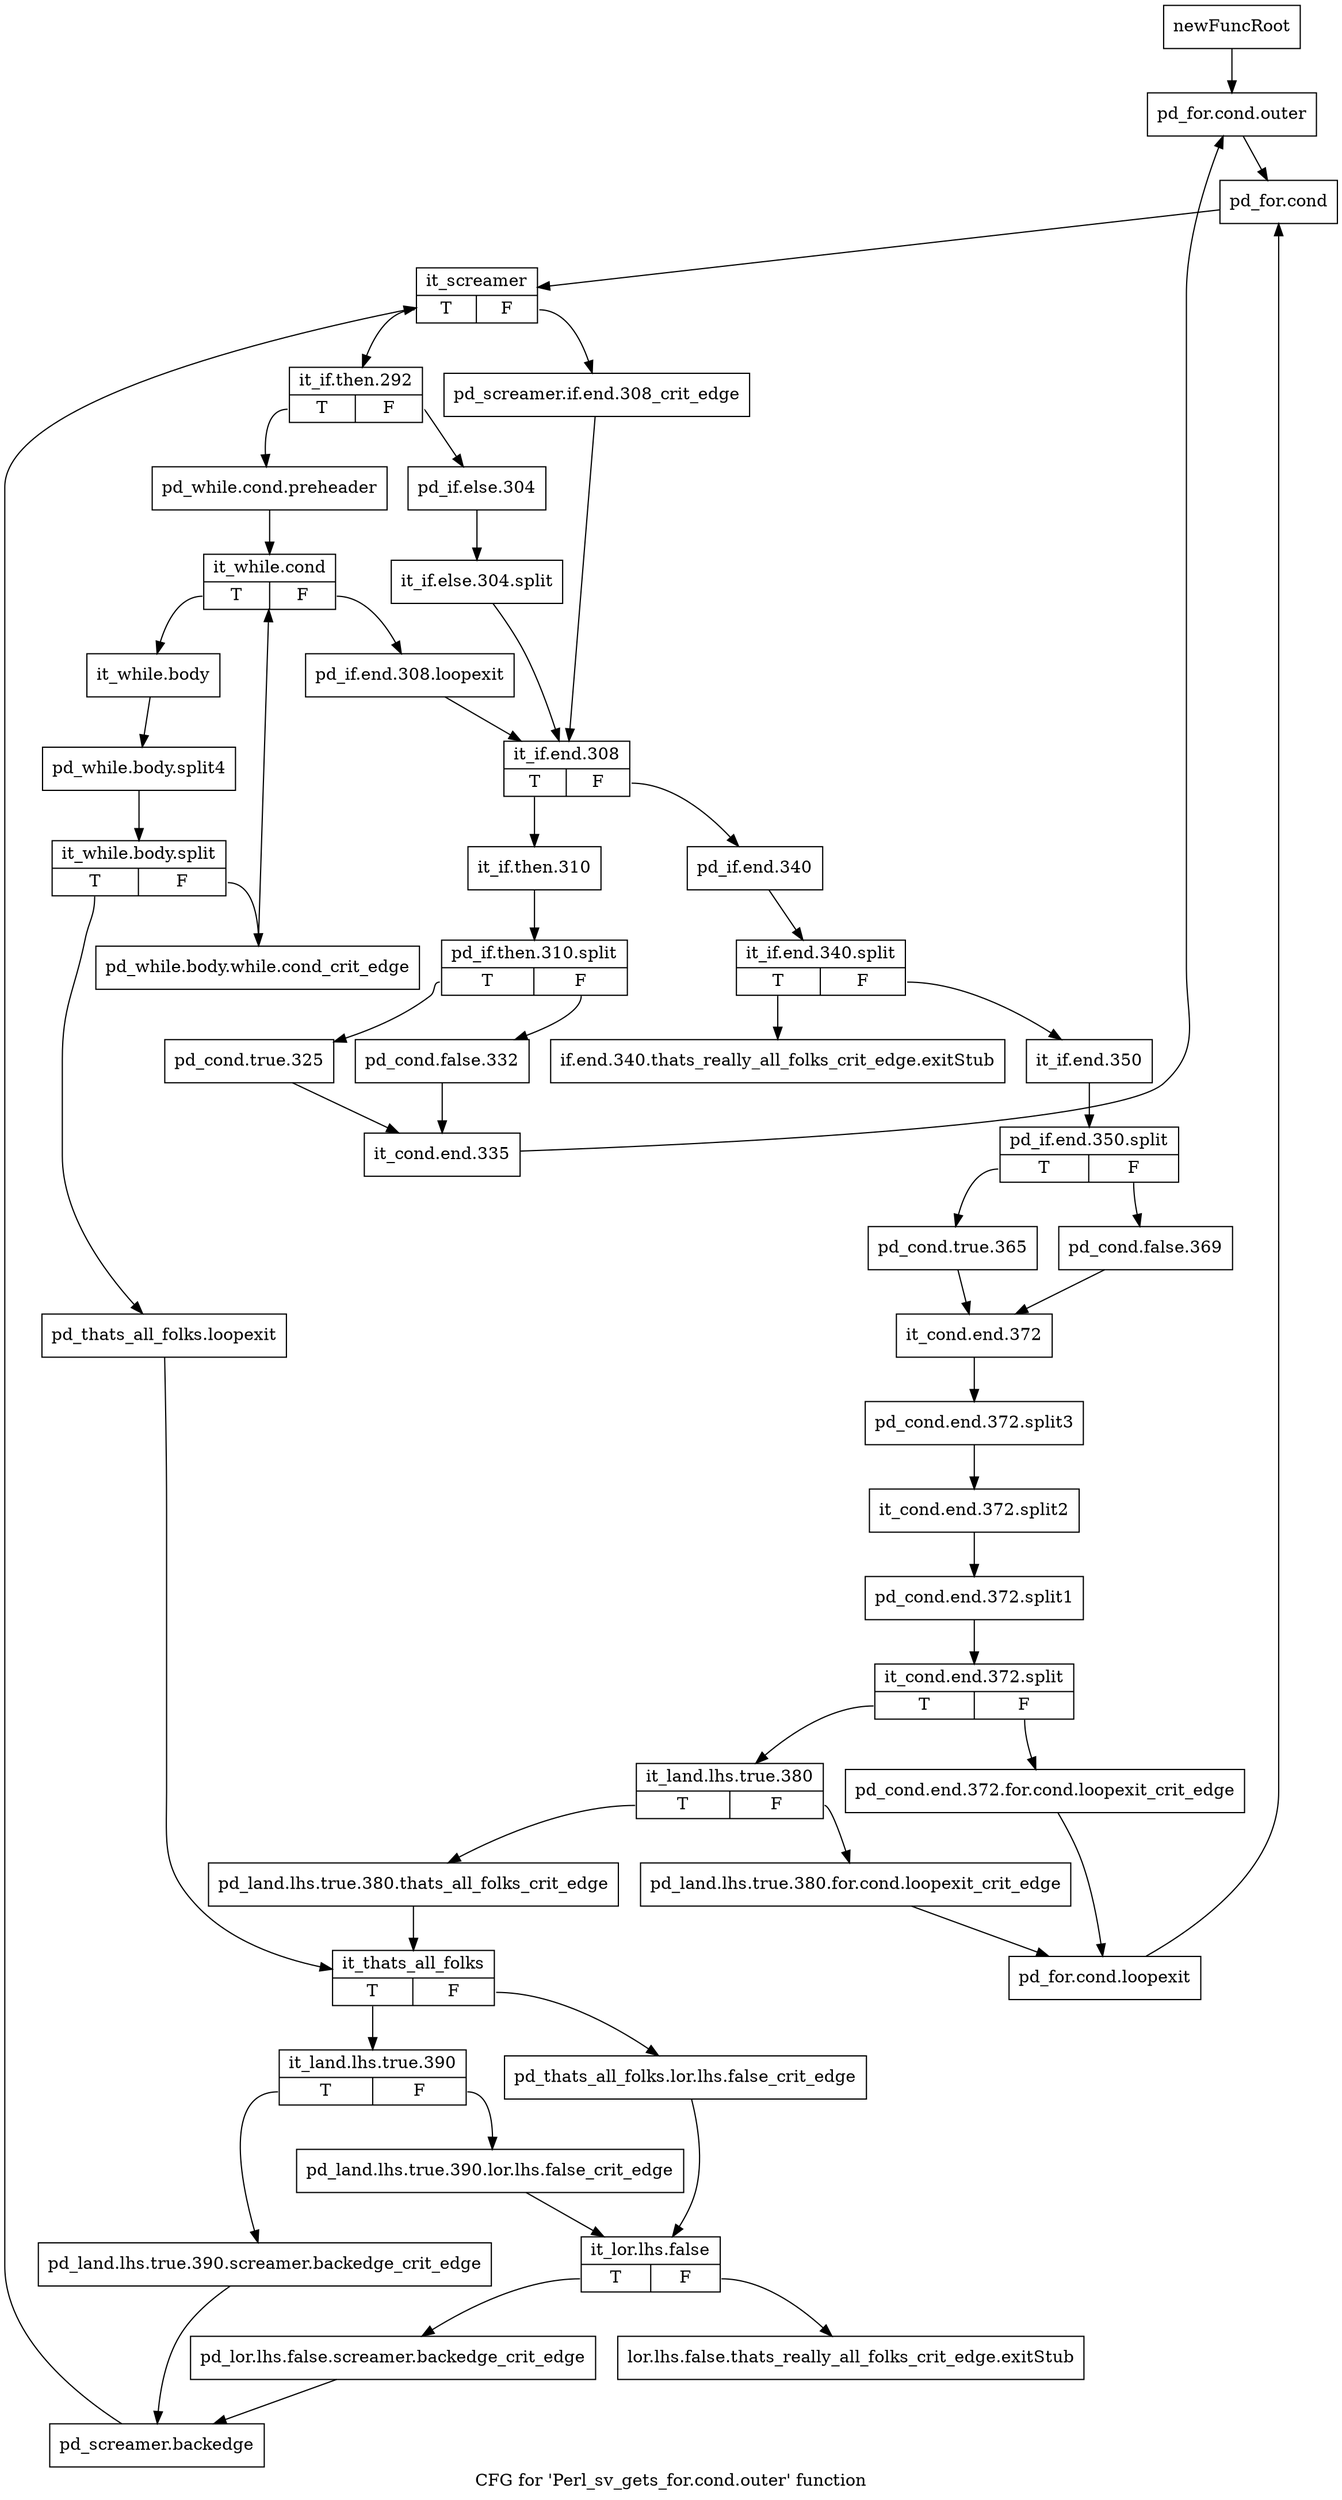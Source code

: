 digraph "CFG for 'Perl_sv_gets_for.cond.outer' function" {
	label="CFG for 'Perl_sv_gets_for.cond.outer' function";

	Node0x54954d0 [shape=record,label="{newFuncRoot}"];
	Node0x54954d0 -> Node0x54955c0;
	Node0x5495520 [shape=record,label="{if.end.340.thats_really_all_folks_crit_edge.exitStub}"];
	Node0x5495570 [shape=record,label="{lor.lhs.false.thats_really_all_folks_crit_edge.exitStub}"];
	Node0x54955c0 [shape=record,label="{pd_for.cond.outer}"];
	Node0x54955c0 -> Node0x5495610;
	Node0x5495610 [shape=record,label="{pd_for.cond}"];
	Node0x5495610 -> Node0x5495660;
	Node0x5495660 [shape=record,label="{it_screamer|{<s0>T|<s1>F}}"];
	Node0x5495660:s0 -> Node0x5495700;
	Node0x5495660:s1 -> Node0x54956b0;
	Node0x54956b0 [shape=record,label="{pd_screamer.if.end.308_crit_edge}"];
	Node0x54956b0 -> Node0x5495890;
	Node0x5495700 [shape=record,label="{it_if.then.292|{<s0>T|<s1>F}}"];
	Node0x5495700:s0 -> Node0x54957a0;
	Node0x5495700:s1 -> Node0x5495750;
	Node0x5495750 [shape=record,label="{pd_if.else.304}"];
	Node0x5495750 -> Node0x6e820e0;
	Node0x6e820e0 [shape=record,label="{it_if.else.304.split}"];
	Node0x6e820e0 -> Node0x5495890;
	Node0x54957a0 [shape=record,label="{pd_while.cond.preheader}"];
	Node0x54957a0 -> Node0x54957f0;
	Node0x54957f0 [shape=record,label="{it_while.cond|{<s0>T|<s1>F}}"];
	Node0x54957f0:s0 -> Node0x5495d40;
	Node0x54957f0:s1 -> Node0x5495840;
	Node0x5495840 [shape=record,label="{pd_if.end.308.loopexit}"];
	Node0x5495840 -> Node0x5495890;
	Node0x5495890 [shape=record,label="{it_if.end.308|{<s0>T|<s1>F}}"];
	Node0x5495890:s0 -> Node0x5495c00;
	Node0x5495890:s1 -> Node0x54958e0;
	Node0x54958e0 [shape=record,label="{pd_if.end.340}"];
	Node0x54958e0 -> Node0x6e81ad0;
	Node0x6e81ad0 [shape=record,label="{it_if.end.340.split|{<s0>T|<s1>F}}"];
	Node0x6e81ad0:s0 -> Node0x5495520;
	Node0x6e81ad0:s1 -> Node0x5495930;
	Node0x5495930 [shape=record,label="{it_if.end.350}"];
	Node0x5495930 -> Node0x6e81c50;
	Node0x6e81c50 [shape=record,label="{pd_if.end.350.split|{<s0>T|<s1>F}}"];
	Node0x6e81c50:s0 -> Node0x54959d0;
	Node0x6e81c50:s1 -> Node0x5495980;
	Node0x5495980 [shape=record,label="{pd_cond.false.369}"];
	Node0x5495980 -> Node0x5495a20;
	Node0x54959d0 [shape=record,label="{pd_cond.true.365}"];
	Node0x54959d0 -> Node0x5495a20;
	Node0x5495a20 [shape=record,label="{it_cond.end.372}"];
	Node0x5495a20 -> Node0x6e82130;
	Node0x6e82130 [shape=record,label="{pd_cond.end.372.split3}"];
	Node0x6e82130 -> Node0x6e815d0;
	Node0x6e815d0 [shape=record,label="{it_cond.end.372.split2}"];
	Node0x6e815d0 -> Node0x6e81bd0;
	Node0x6e81bd0 [shape=record,label="{pd_cond.end.372.split1}"];
	Node0x6e81bd0 -> Node0x6e81b50;
	Node0x6e81b50 [shape=record,label="{it_cond.end.372.split|{<s0>T|<s1>F}}"];
	Node0x6e81b50:s0 -> Node0x5495ac0;
	Node0x6e81b50:s1 -> Node0x5495a70;
	Node0x5495a70 [shape=record,label="{pd_cond.end.372.for.cond.loopexit_crit_edge}"];
	Node0x5495a70 -> Node0x5495b60;
	Node0x5495ac0 [shape=record,label="{it_land.lhs.true.380|{<s0>T|<s1>F}}"];
	Node0x5495ac0:s0 -> Node0x5495bb0;
	Node0x5495ac0:s1 -> Node0x5495b10;
	Node0x5495b10 [shape=record,label="{pd_land.lhs.true.380.for.cond.loopexit_crit_edge}"];
	Node0x5495b10 -> Node0x5495b60;
	Node0x5495b60 [shape=record,label="{pd_for.cond.loopexit}"];
	Node0x5495b60 -> Node0x5495610;
	Node0x5495bb0 [shape=record,label="{pd_land.lhs.true.380.thats_all_folks_crit_edge}"];
	Node0x5495bb0 -> Node0x5495e30;
	Node0x5495c00 [shape=record,label="{it_if.then.310}"];
	Node0x5495c00 -> Node0x6e82180;
	Node0x6e82180 [shape=record,label="{pd_if.then.310.split|{<s0>T|<s1>F}}"];
	Node0x6e82180:s0 -> Node0x5495ca0;
	Node0x6e82180:s1 -> Node0x5495c50;
	Node0x5495c50 [shape=record,label="{pd_cond.false.332}"];
	Node0x5495c50 -> Node0x5495cf0;
	Node0x5495ca0 [shape=record,label="{pd_cond.true.325}"];
	Node0x5495ca0 -> Node0x5495cf0;
	Node0x5495cf0 [shape=record,label="{it_cond.end.335}"];
	Node0x5495cf0 -> Node0x54955c0;
	Node0x5495d40 [shape=record,label="{it_while.body}"];
	Node0x5495d40 -> Node0x6e82200;
	Node0x6e82200 [shape=record,label="{pd_while.body.split4}"];
	Node0x6e82200 -> Node0x6e82280;
	Node0x6e82280 [shape=record,label="{it_while.body.split|{<s0>T|<s1>F}}"];
	Node0x6e82280:s0 -> Node0x5495de0;
	Node0x6e82280:s1 -> Node0x5495d90;
	Node0x5495d90 [shape=record,label="{pd_while.body.while.cond_crit_edge}"];
	Node0x5495d90 -> Node0x54957f0;
	Node0x5495de0 [shape=record,label="{pd_thats_all_folks.loopexit}"];
	Node0x5495de0 -> Node0x5495e30;
	Node0x5495e30 [shape=record,label="{it_thats_all_folks|{<s0>T|<s1>F}}"];
	Node0x5495e30:s0 -> Node0x5495ed0;
	Node0x5495e30:s1 -> Node0x5495e80;
	Node0x5495e80 [shape=record,label="{pd_thats_all_folks.lor.lhs.false_crit_edge}"];
	Node0x5495e80 -> Node0x5495f70;
	Node0x5495ed0 [shape=record,label="{it_land.lhs.true.390|{<s0>T|<s1>F}}"];
	Node0x5495ed0:s0 -> Node0x5496010;
	Node0x5495ed0:s1 -> Node0x5495f20;
	Node0x5495f20 [shape=record,label="{pd_land.lhs.true.390.lor.lhs.false_crit_edge}"];
	Node0x5495f20 -> Node0x5495f70;
	Node0x5495f70 [shape=record,label="{it_lor.lhs.false|{<s0>T|<s1>F}}"];
	Node0x5495f70:s0 -> Node0x5495fc0;
	Node0x5495f70:s1 -> Node0x5495570;
	Node0x5495fc0 [shape=record,label="{pd_lor.lhs.false.screamer.backedge_crit_edge}"];
	Node0x5495fc0 -> Node0x5496060;
	Node0x5496010 [shape=record,label="{pd_land.lhs.true.390.screamer.backedge_crit_edge}"];
	Node0x5496010 -> Node0x5496060;
	Node0x5496060 [shape=record,label="{pd_screamer.backedge}"];
	Node0x5496060 -> Node0x5495660;
}
